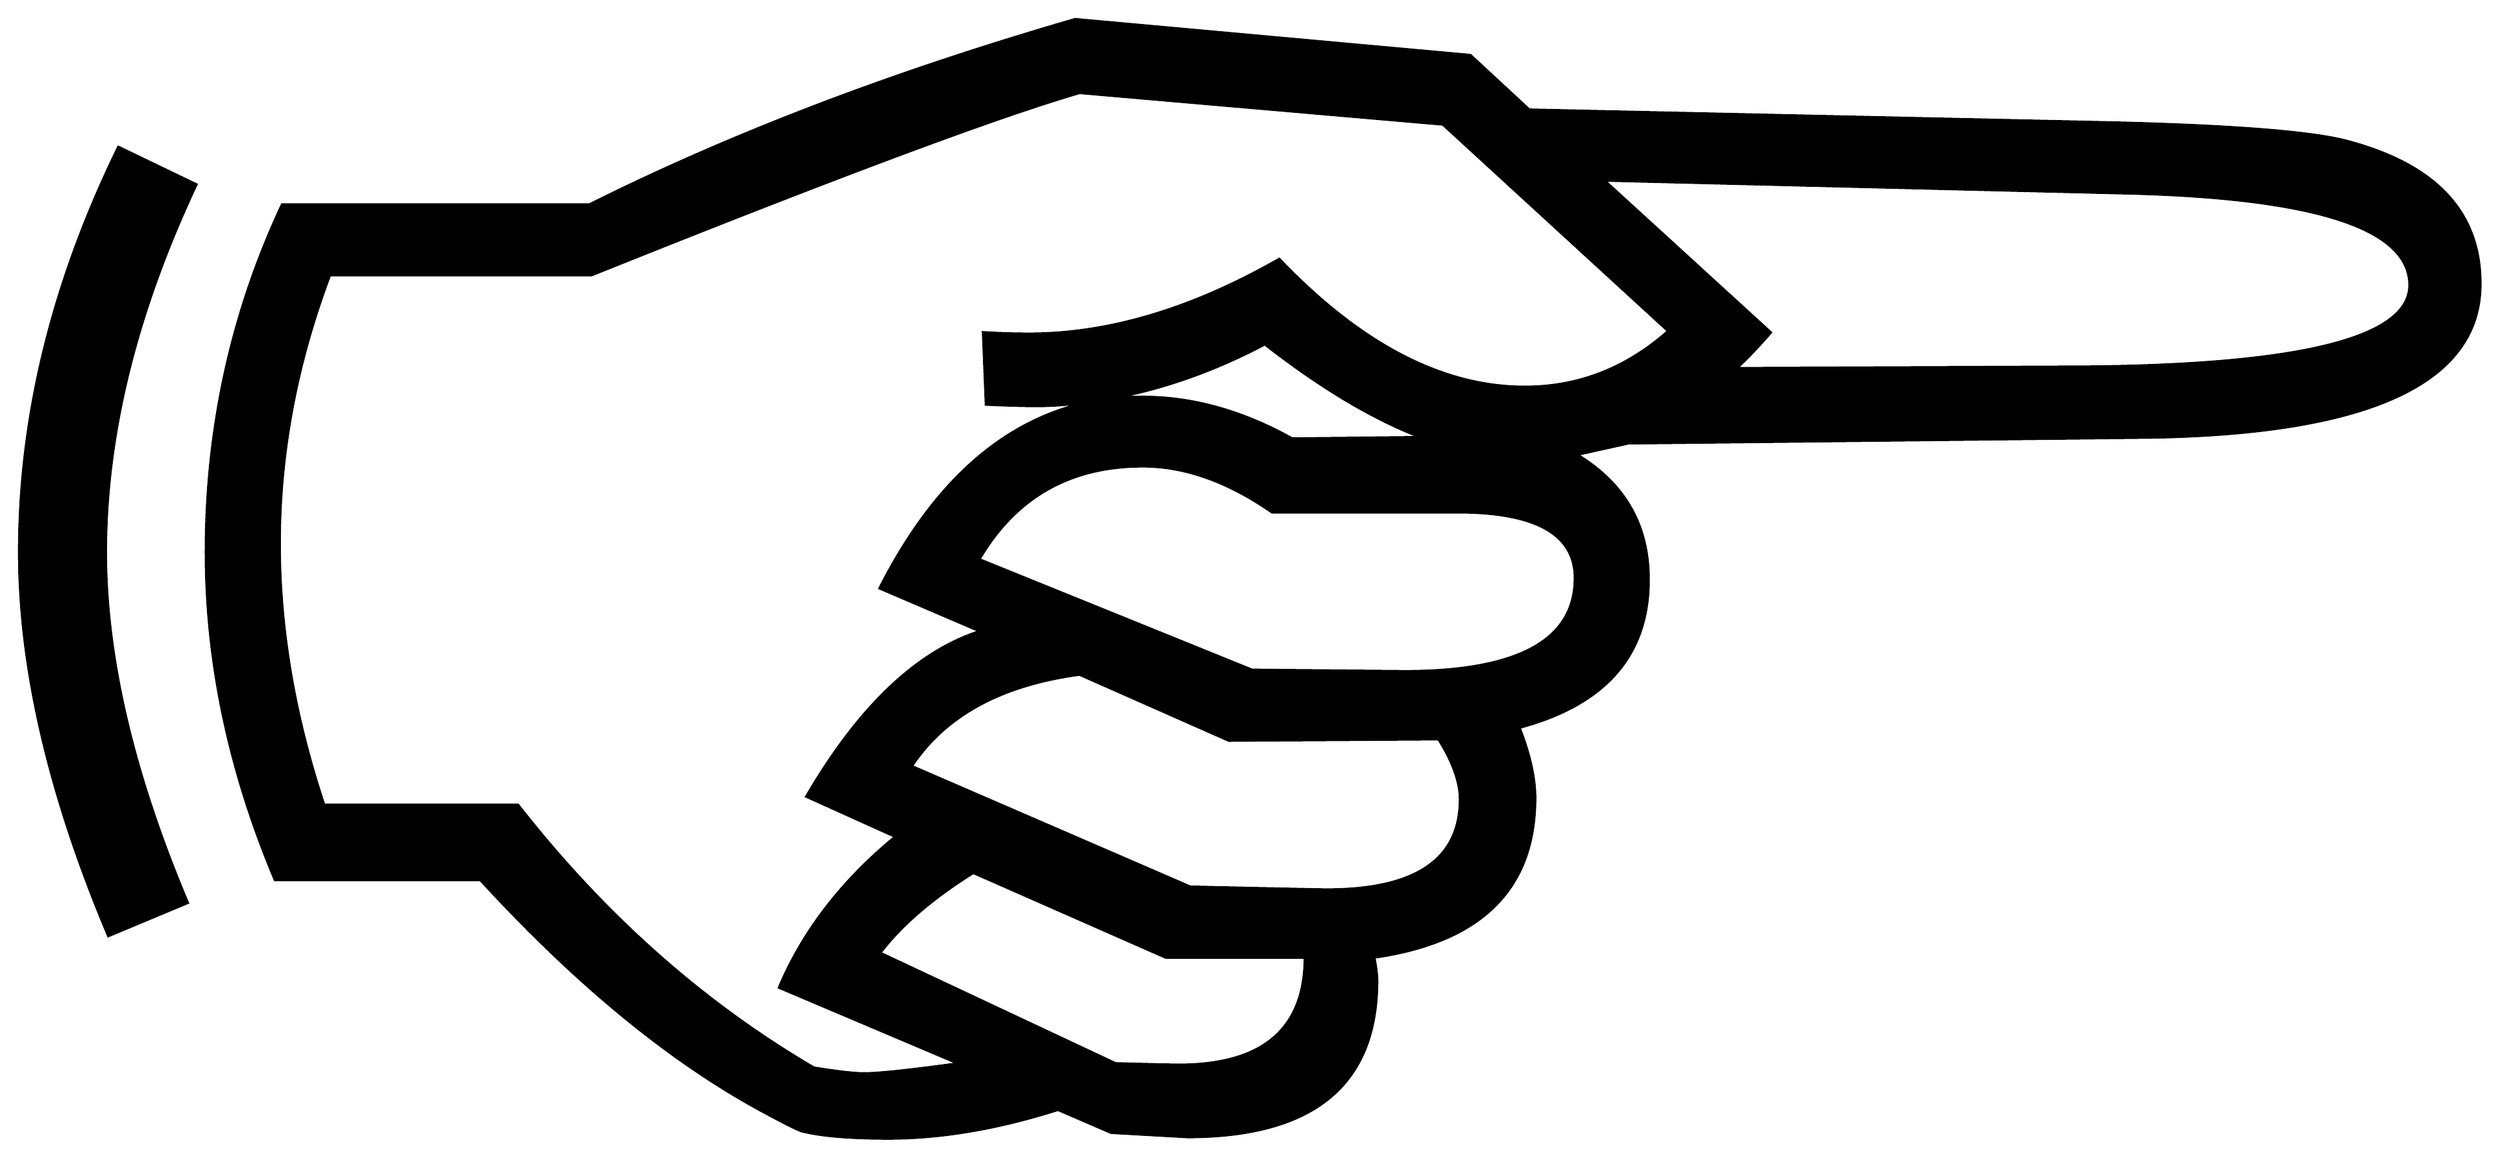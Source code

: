 


\begin{tikzpicture}[y=0.80pt, x=0.80pt, yscale=-1.0, xscale=1.0, inner sep=0pt, outer sep=0pt]
\begin{scope}[shift={(100.0,1732.0)},nonzero rule]
  \path[draw=.,fill=.,line width=1.600pt] (1886.0,-814.0) ..
    controls (1886.0,-744.667) and (1808.333,-709.0) ..
    (1653.0,-707.0) -- (1293.0,-703.0) .. controls
    (1293.0,-703.0) and (1281.0,-700.333) .. (1257.0,-695.0) ..
    controls (1290.333,-675.0) and (1307.0,-646.0) ..
    (1307.0,-608.0) .. controls (1307.0,-555.333) and
    (1277.0,-521.0) .. (1217.0,-505.0) .. controls
    (1224.333,-486.333) and (1228.0,-470.0) .. (1228.0,-456.0) ..
    controls (1228.0,-392.667) and (1190.667,-355.667) ..
    (1116.0,-345.0) .. controls (1117.333,-337.667) and
    (1118.0,-332.333) .. (1118.0,-329.0) .. controls
    (1118.0,-256.333) and (1074.0,-220.0) .. (986.0,-220.0) ..
    controls (986.0,-220.0) and (968.333,-221.0) .. (933.0,-223.0)
    -- (896.0,-239.0) .. controls (854.0,-225.667) and
    (814.667,-219.0) .. (778.0,-219.0) .. controls (751.333,-219.0)
    and (731.333,-220.667) .. (718.0,-224.0) .. controls
    (715.333,-224.667) and (706.0,-229.333) .. (690.0,-238.0) ..
    controls (626.0,-272.667) and (560.667,-326.333) .. (494.0,-399.0)
    -- (351.0,-399.0) .. controls (319.0,-475.0) and
    (303.0,-551.0) .. (303.0,-627.0) .. controls (303.0,-713.0)
    and (320.667,-793.667) .. (356.0,-869.0) -- (570.0,-869.0) ..
    controls (668.667,-918.333) and (781.333,-961.333) .. (908.0,-998.0)
    -- (1183.0,-973.0) -- (1224.0,-935.0) -- (1633.0,-926.0) ..
    controls (1711.667,-924.0) and (1764.0,-920.0) ..
    (1790.0,-914.0) .. controls (1854.0,-898.0) and
    (1886.0,-864.667) .. (1886.0,-814.0) -- cycle(296.0,-883.0) ..
    controls (254.0,-793.667) and (233.0,-708.333) .. (233.0,-627.0)
    .. controls (233.0,-554.333) and (252.0,-473.0) ..
    (290.0,-383.0) -- (235.0,-360.0) .. controls (193.667,-458.0)
    and (173.0,-547.0) .. (173.0,-627.0) .. controls
    (173.0,-721.0) and (196.0,-815.0) .. (242.0,-909.0) --
    (296.0,-883.0) -- cycle(1837.0,-813.0) .. controls
    (1837.0,-852.333) and (1772.0,-873.667) .. (1642.0,-877.0) --
    (1276.0,-886.0) -- (1392.0,-780.0) .. controls
    (1382.667,-769.333) and (1374.667,-761.0) .. (1368.0,-755.0) --
    (1595.0,-756.0) .. controls (1756.333,-756.0) and
    (1837.0,-775.0) .. (1837.0,-813.0) -- cycle(1149.0,-707.0)
    .. controls (1115.667,-719.667) and (1079.333,-741.333) ..
    (1040.0,-772.0) .. controls (1004.667,-753.333) and
    (968.667,-740.667) .. (932.0,-734.0) .. controls (937.333,-734.667)
    and (945.0,-735.0) .. (955.0,-735.0) .. controls
    (989.667,-735.0) and (1024.333,-725.333) .. (1059.0,-706.0) --
    (1149.0,-707.0) -- cycle(1256.0,-609.0) .. controls
    (1256.0,-639.667) and (1228.667,-655.0) .. (1174.0,-655.0) --
    (1045.0,-655.0) .. controls (1014.333,-676.333) and
    (984.333,-687.0) .. (955.0,-687.0) .. controls (904.333,-687.0)
    and (866.333,-665.333) .. (841.0,-622.0) -- (1031.0,-545.0) --
    (1137.0,-544.0) .. controls (1216.333,-544.0) and
    (1256.0,-565.667) .. (1256.0,-609.0) -- cycle(1176.0,-455.0)
    .. controls (1176.0,-467.0) and (1171.0,-481.0) ..
    (1161.0,-497.0) -- (1015.0,-496.0) -- (911.0,-542.0) ..
    controls (856.333,-534.667) and (817.333,-513.333) .. (794.0,-478.0)
    -- (988.0,-394.0) .. controls (1048.0,-392.667) and
    (1079.667,-392.0) .. (1083.0,-392.0) .. controls
    (1145.0,-392.0) and (1176.0,-413.0) .. (1176.0,-455.0) --
    cycle(1321.0,-781.0) -- (1164.0,-925.0) -- (911.0,-947.0) ..
    controls (853.667,-930.333) and (740.333,-888.0) .. (571.0,-820.0)
    -- (389.0,-820.0) .. controls (365.667,-758.0) and
    (354.0,-695.667) .. (354.0,-633.0) .. controls (354.0,-573.667)
    and (364.333,-513.0) .. (385.0,-451.0) -- (520.0,-451.0) ..
    controls (580.0,-374.333) and (648.667,-313.333) .. (726.0,-268.0)
    .. controls (742.667,-265.333) and (754.333,-264.0) ..
    (761.0,-264.0) .. controls (771.0,-264.0) and (793.0,-266.333)
    .. (827.0,-271.0) -- (702.0,-324.0) .. controls
    (718.667,-363.333) and (745.667,-398.333) .. (783.0,-429.0) --
    (721.0,-457.0) .. controls (757.667,-519.667) and (798.0,-558.0)
    .. (842.0,-572.0) -- (772.0,-602.0) .. controls
    (810.0,-676.667) and (859.333,-720.0) .. (920.0,-732.0) ..
    controls (905.333,-730.0) and (892.333,-729.0) .. (881.0,-729.0)
    .. controls (873.0,-729.0) and (861.333,-729.333) ..
    (846.0,-730.0) -- (844.0,-780.0) .. controls (854.667,-779.333)
    and (865.333,-779.0) .. (876.0,-779.0) .. controls
    (931.333,-779.0) and (989.333,-796.333) .. (1050.0,-831.0) ..
    controls (1106.667,-771.667) and (1163.667,-742.0) ..
    (1221.0,-742.0) .. controls (1258.333,-742.0) and
    (1291.667,-755.0) .. (1321.0,-781.0) -- cycle(1068.0,-345.0)
    -- (971.0,-345.0) -- (837.0,-404.0) .. controls
    (808.333,-386.0) and (786.667,-367.333) .. (772.0,-348.0) --
    (936.0,-271.0) .. controls (962.0,-270.333) and (976.667,-270.0)
    .. (980.0,-270.0) .. controls (1038.667,-270.0) and
    (1068.0,-295.0) .. (1068.0,-345.0) -- cycle;
\end{scope}

\end{tikzpicture}

